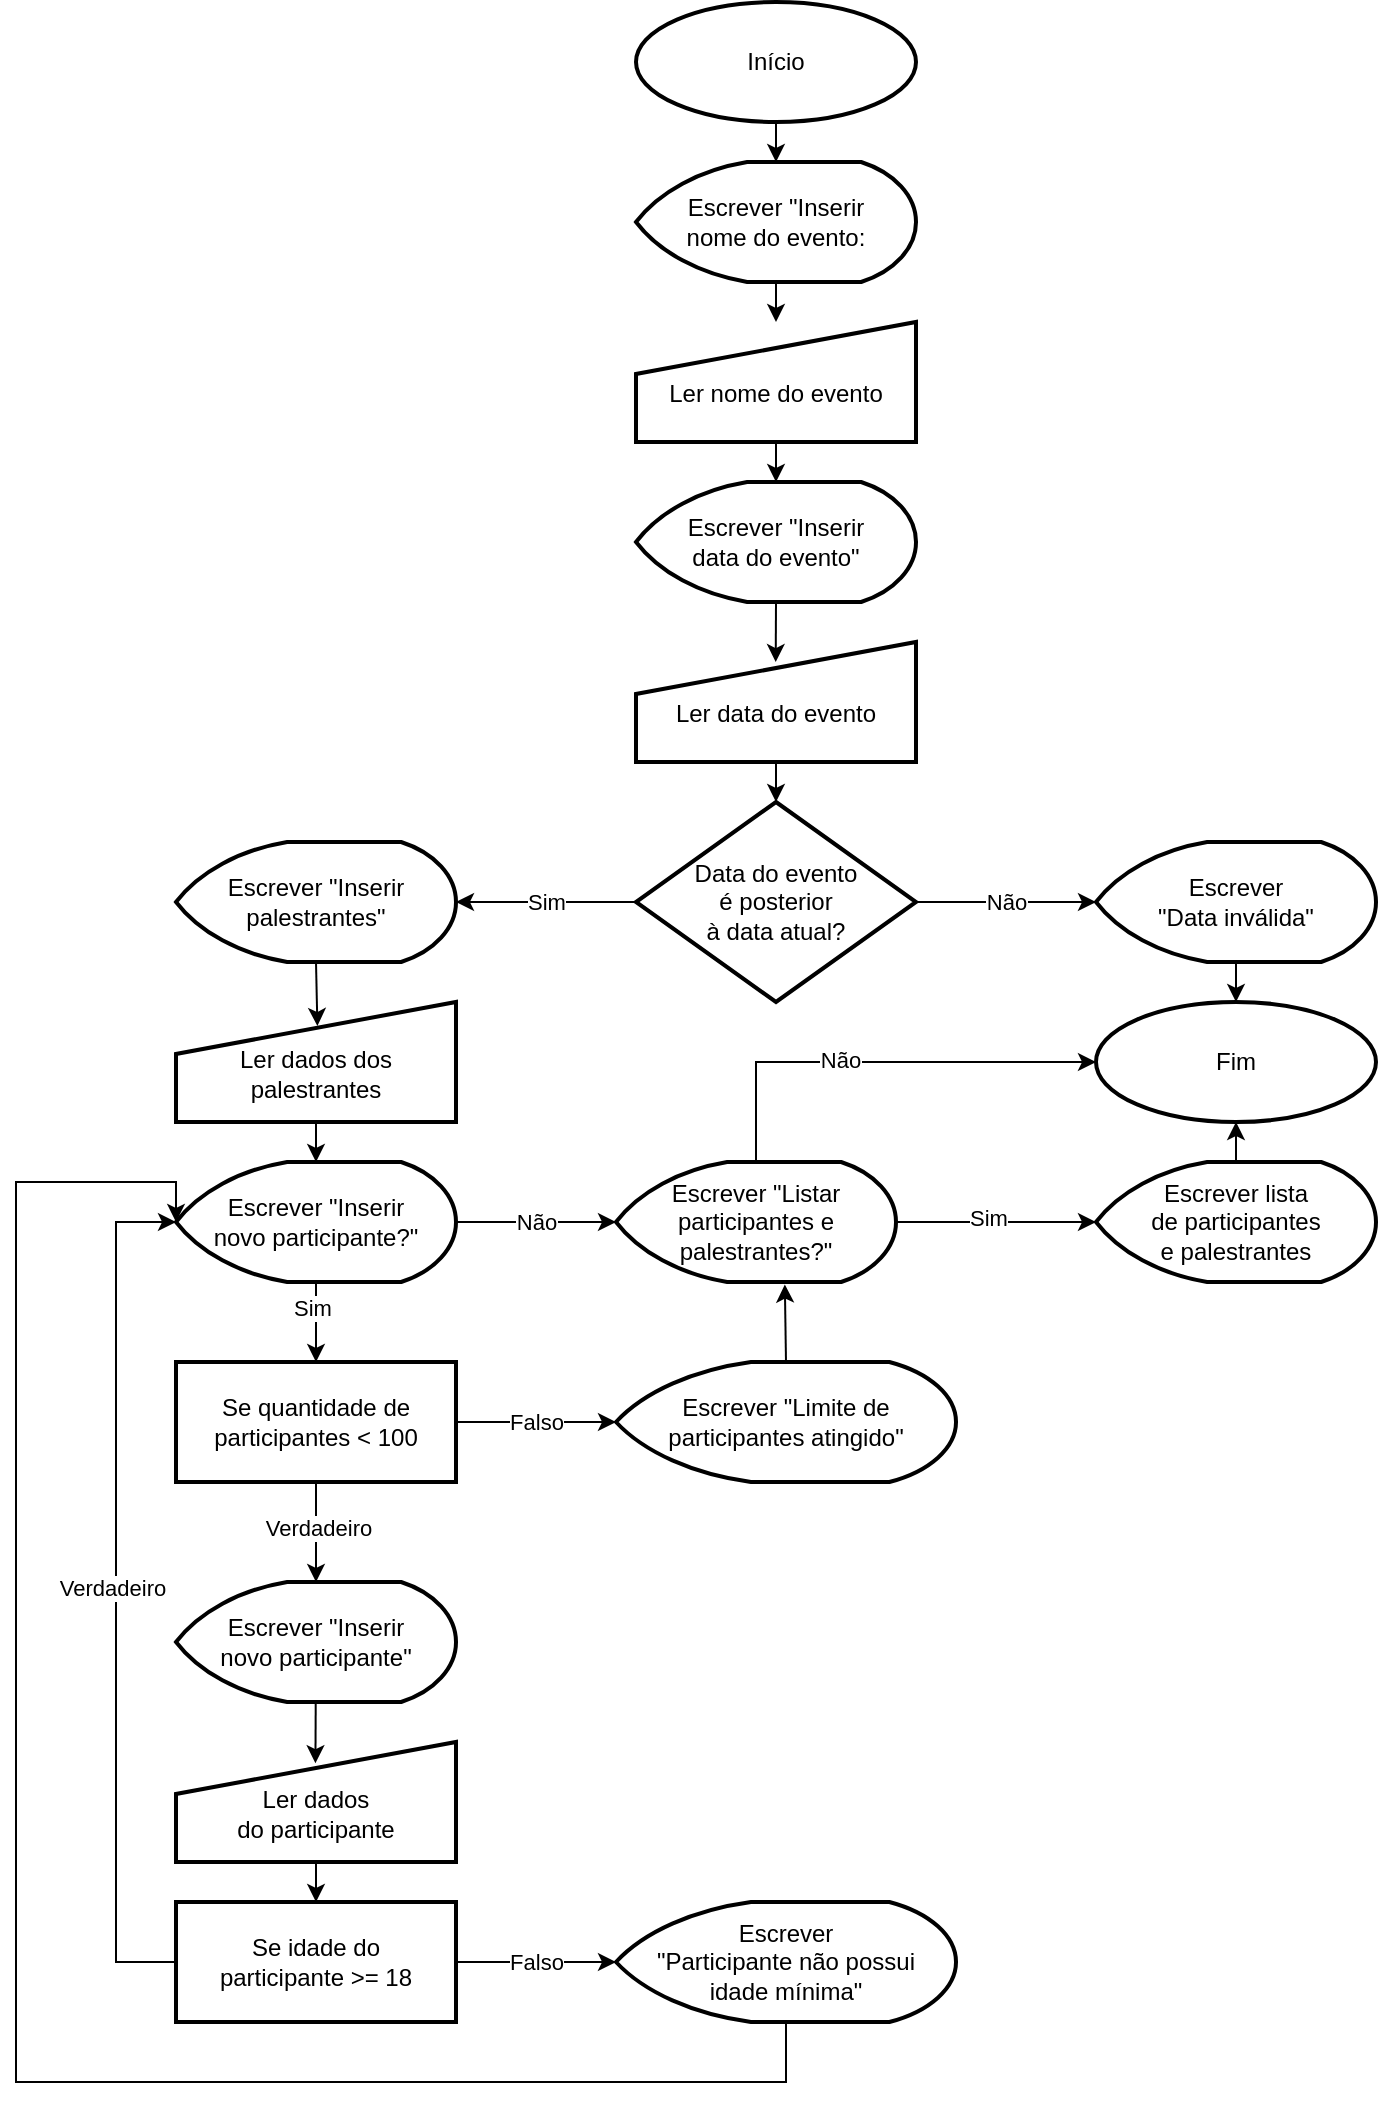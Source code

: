 <mxfile version="16.4.5" type="github">
  <diagram id="74KgRoFU-ngaeJmfLSAI" name="Page-1">
    <mxGraphModel dx="646" dy="398" grid="1" gridSize="10" guides="1" tooltips="1" connect="1" arrows="1" fold="1" page="1" pageScale="1" pageWidth="827" pageHeight="1169" math="0" shadow="0">
      <root>
        <mxCell id="0" />
        <mxCell id="1" parent="0" />
        <mxCell id="CjXiYFgF1T9gvqFzBede-7" style="edgeStyle=none;rounded=0;orthogonalLoop=1;jettySize=auto;html=1;exitX=0.5;exitY=1;exitDx=0;exitDy=0;exitPerimeter=0;" edge="1" parent="1" source="v5wCSLvTBctfzUMArcy5-4" target="CjXiYFgF1T9gvqFzBede-2">
          <mxGeometry relative="1" as="geometry" />
        </mxCell>
        <mxCell id="v5wCSLvTBctfzUMArcy5-4" value="Início" style="strokeWidth=2;html=1;shape=mxgraph.flowchart.start_1;whiteSpace=wrap;rounded=0;shadow=0;glass=0;sketch=0;" parent="1" vertex="1">
          <mxGeometry x="330" y="40" width="140" height="60" as="geometry" />
        </mxCell>
        <mxCell id="CjXiYFgF1T9gvqFzBede-8" style="edgeStyle=none;rounded=0;orthogonalLoop=1;jettySize=auto;html=1;exitX=0.5;exitY=1;exitDx=0;exitDy=0;exitPerimeter=0;" edge="1" parent="1" source="CjXiYFgF1T9gvqFzBede-2" target="CjXiYFgF1T9gvqFzBede-3">
          <mxGeometry relative="1" as="geometry" />
        </mxCell>
        <mxCell id="CjXiYFgF1T9gvqFzBede-2" value="Escrever &quot;Inserir nome do evento:" style="strokeWidth=2;html=1;shape=mxgraph.flowchart.display;whiteSpace=wrap;rounded=0;shadow=0;glass=0;sketch=0;spacing=11;" vertex="1" parent="1">
          <mxGeometry x="330" y="120" width="140" height="60" as="geometry" />
        </mxCell>
        <mxCell id="CjXiYFgF1T9gvqFzBede-9" style="edgeStyle=none;rounded=0;orthogonalLoop=1;jettySize=auto;html=1;exitX=0.5;exitY=1;exitDx=0;exitDy=0;" edge="1" parent="1" source="CjXiYFgF1T9gvqFzBede-3" target="CjXiYFgF1T9gvqFzBede-4">
          <mxGeometry relative="1" as="geometry" />
        </mxCell>
        <mxCell id="CjXiYFgF1T9gvqFzBede-3" value="Ler nome do evento" style="html=1;strokeWidth=2;shape=manualInput;whiteSpace=wrap;rounded=0;size=26;arcSize=11;shadow=0;glass=0;sketch=0;verticalAlign=middle;spacing=11;spacingTop=12;" vertex="1" parent="1">
          <mxGeometry x="330" y="200" width="140" height="60" as="geometry" />
        </mxCell>
        <mxCell id="CjXiYFgF1T9gvqFzBede-21" style="edgeStyle=none;rounded=0;orthogonalLoop=1;jettySize=auto;html=1;exitX=0.5;exitY=1;exitDx=0;exitDy=0;exitPerimeter=0;entryX=0.499;entryY=0.167;entryDx=0;entryDy=0;entryPerimeter=0;" edge="1" parent="1" source="CjXiYFgF1T9gvqFzBede-4" target="CjXiYFgF1T9gvqFzBede-5">
          <mxGeometry relative="1" as="geometry" />
        </mxCell>
        <mxCell id="CjXiYFgF1T9gvqFzBede-4" value="Escrever &quot;Inserir&lt;br&gt;data do evento&quot;" style="strokeWidth=2;html=1;shape=mxgraph.flowchart.display;whiteSpace=wrap;rounded=0;shadow=0;glass=0;sketch=0;spacing=11;" vertex="1" parent="1">
          <mxGeometry x="330" y="280" width="140" height="60" as="geometry" />
        </mxCell>
        <mxCell id="CjXiYFgF1T9gvqFzBede-11" style="edgeStyle=none;rounded=0;orthogonalLoop=1;jettySize=auto;html=1;exitX=0.5;exitY=1;exitDx=0;exitDy=0;" edge="1" parent="1" source="CjXiYFgF1T9gvqFzBede-5" target="CjXiYFgF1T9gvqFzBede-6">
          <mxGeometry relative="1" as="geometry" />
        </mxCell>
        <mxCell id="CjXiYFgF1T9gvqFzBede-5" value="Ler data&amp;nbsp;do evento" style="html=1;strokeWidth=2;shape=manualInput;whiteSpace=wrap;rounded=0;size=26;arcSize=11;shadow=0;glass=0;sketch=0;verticalAlign=middle;spacing=11;spacingTop=12;" vertex="1" parent="1">
          <mxGeometry x="330" y="360" width="140" height="60" as="geometry" />
        </mxCell>
        <mxCell id="CjXiYFgF1T9gvqFzBede-13" value="Não" style="edgeStyle=none;rounded=0;orthogonalLoop=1;jettySize=auto;html=1;exitX=1;exitY=0.5;exitDx=0;exitDy=0;exitPerimeter=0;entryX=0;entryY=0.5;entryDx=0;entryDy=0;entryPerimeter=0;" edge="1" parent="1" source="CjXiYFgF1T9gvqFzBede-6" target="CjXiYFgF1T9gvqFzBede-12">
          <mxGeometry relative="1" as="geometry" />
        </mxCell>
        <mxCell id="CjXiYFgF1T9gvqFzBede-17" value="Sim" style="edgeStyle=none;rounded=0;orthogonalLoop=1;jettySize=auto;html=1;exitX=0;exitY=0.5;exitDx=0;exitDy=0;exitPerimeter=0;entryX=1;entryY=0.5;entryDx=0;entryDy=0;entryPerimeter=0;" edge="1" parent="1" source="CjXiYFgF1T9gvqFzBede-6" target="CjXiYFgF1T9gvqFzBede-16">
          <mxGeometry relative="1" as="geometry" />
        </mxCell>
        <mxCell id="CjXiYFgF1T9gvqFzBede-6" value="Data do evento&lt;br&gt;é posterior&lt;br&gt;à data atual?" style="strokeWidth=2;html=1;shape=mxgraph.flowchart.decision;whiteSpace=wrap;rounded=0;shadow=0;glass=0;sketch=0;" vertex="1" parent="1">
          <mxGeometry x="330" y="440" width="140" height="100" as="geometry" />
        </mxCell>
        <mxCell id="CjXiYFgF1T9gvqFzBede-15" style="edgeStyle=none;rounded=0;orthogonalLoop=1;jettySize=auto;html=1;exitX=0.5;exitY=1;exitDx=0;exitDy=0;exitPerimeter=0;entryX=0.5;entryY=0;entryDx=0;entryDy=0;entryPerimeter=0;" edge="1" parent="1" source="CjXiYFgF1T9gvqFzBede-12" target="CjXiYFgF1T9gvqFzBede-14">
          <mxGeometry relative="1" as="geometry" />
        </mxCell>
        <mxCell id="CjXiYFgF1T9gvqFzBede-12" value="Escrever&lt;br&gt;&quot;Data&amp;nbsp;inválida&quot;" style="strokeWidth=2;html=1;shape=mxgraph.flowchart.display;whiteSpace=wrap;rounded=0;shadow=0;glass=0;sketch=0;spacing=11;" vertex="1" parent="1">
          <mxGeometry x="560" y="460" width="140" height="60" as="geometry" />
        </mxCell>
        <mxCell id="CjXiYFgF1T9gvqFzBede-14" value="Fim" style="strokeWidth=2;html=1;shape=mxgraph.flowchart.start_1;whiteSpace=wrap;rounded=0;shadow=0;glass=0;sketch=0;" vertex="1" parent="1">
          <mxGeometry x="560" y="540" width="140" height="60" as="geometry" />
        </mxCell>
        <mxCell id="CjXiYFgF1T9gvqFzBede-20" style="edgeStyle=none;rounded=0;orthogonalLoop=1;jettySize=auto;html=1;exitX=0.5;exitY=1;exitDx=0;exitDy=0;exitPerimeter=0;entryX=0.505;entryY=0.2;entryDx=0;entryDy=0;entryPerimeter=0;" edge="1" parent="1" source="CjXiYFgF1T9gvqFzBede-16" target="CjXiYFgF1T9gvqFzBede-18">
          <mxGeometry relative="1" as="geometry" />
        </mxCell>
        <mxCell id="CjXiYFgF1T9gvqFzBede-16" value="Escrever &quot;Inserir palestrantes&quot;" style="strokeWidth=2;html=1;shape=mxgraph.flowchart.display;whiteSpace=wrap;rounded=0;shadow=0;glass=0;sketch=0;spacing=11;" vertex="1" parent="1">
          <mxGeometry x="100" y="460" width="140" height="60" as="geometry" />
        </mxCell>
        <mxCell id="CjXiYFgF1T9gvqFzBede-23" style="edgeStyle=none;rounded=0;orthogonalLoop=1;jettySize=auto;html=1;exitX=0.5;exitY=1;exitDx=0;exitDy=0;entryX=0.5;entryY=0;entryDx=0;entryDy=0;entryPerimeter=0;" edge="1" parent="1" source="CjXiYFgF1T9gvqFzBede-18" target="CjXiYFgF1T9gvqFzBede-22">
          <mxGeometry relative="1" as="geometry" />
        </mxCell>
        <mxCell id="CjXiYFgF1T9gvqFzBede-18" value="Ler dados dos palestrantes" style="html=1;strokeWidth=2;shape=manualInput;whiteSpace=wrap;rounded=0;size=26;arcSize=11;shadow=0;glass=0;sketch=0;verticalAlign=middle;spacing=11;spacingTop=12;" vertex="1" parent="1">
          <mxGeometry x="100" y="540" width="140" height="60" as="geometry" />
        </mxCell>
        <mxCell id="CjXiYFgF1T9gvqFzBede-25" style="edgeStyle=none;rounded=0;orthogonalLoop=1;jettySize=auto;html=1;exitX=0.5;exitY=1;exitDx=0;exitDy=0;exitPerimeter=0;entryX=0.5;entryY=0;entryDx=0;entryDy=0;" edge="1" parent="1" source="CjXiYFgF1T9gvqFzBede-22" target="CjXiYFgF1T9gvqFzBede-24">
          <mxGeometry relative="1" as="geometry" />
        </mxCell>
        <mxCell id="CjXiYFgF1T9gvqFzBede-26" value="Sim" style="edgeLabel;html=1;align=center;verticalAlign=middle;resizable=0;points=[];" vertex="1" connectable="0" parent="CjXiYFgF1T9gvqFzBede-25">
          <mxGeometry x="-0.358" y="-2" relative="1" as="geometry">
            <mxPoint as="offset" />
          </mxGeometry>
        </mxCell>
        <mxCell id="CjXiYFgF1T9gvqFzBede-43" value="Não" style="edgeStyle=none;rounded=0;orthogonalLoop=1;jettySize=auto;html=1;exitX=1;exitY=0.5;exitDx=0;exitDy=0;exitPerimeter=0;entryX=0;entryY=0.5;entryDx=0;entryDy=0;entryPerimeter=0;" edge="1" parent="1" source="CjXiYFgF1T9gvqFzBede-22" target="CjXiYFgF1T9gvqFzBede-42">
          <mxGeometry relative="1" as="geometry" />
        </mxCell>
        <mxCell id="CjXiYFgF1T9gvqFzBede-22" value="Escrever &quot;Inserir&lt;br&gt;novo participante?&quot;" style="strokeWidth=2;html=1;shape=mxgraph.flowchart.display;whiteSpace=wrap;rounded=0;shadow=0;glass=0;sketch=0;spacing=11;" vertex="1" parent="1">
          <mxGeometry x="100" y="620" width="140" height="60" as="geometry" />
        </mxCell>
        <mxCell id="CjXiYFgF1T9gvqFzBede-32" style="edgeStyle=none;rounded=0;orthogonalLoop=1;jettySize=auto;html=1;exitX=0.5;exitY=1;exitDx=0;exitDy=0;entryX=0.5;entryY=0;entryDx=0;entryDy=0;entryPerimeter=0;" edge="1" parent="1" source="CjXiYFgF1T9gvqFzBede-24" target="CjXiYFgF1T9gvqFzBede-27">
          <mxGeometry relative="1" as="geometry" />
        </mxCell>
        <mxCell id="CjXiYFgF1T9gvqFzBede-33" value="Verdadeiro" style="edgeLabel;html=1;align=center;verticalAlign=middle;resizable=0;points=[];" vertex="1" connectable="0" parent="CjXiYFgF1T9gvqFzBede-32">
          <mxGeometry x="-0.103" y="1" relative="1" as="geometry">
            <mxPoint as="offset" />
          </mxGeometry>
        </mxCell>
        <mxCell id="CjXiYFgF1T9gvqFzBede-45" value="Falso" style="edgeStyle=none;rounded=0;orthogonalLoop=1;jettySize=auto;html=1;exitX=1;exitY=0.5;exitDx=0;exitDy=0;entryX=0;entryY=0.5;entryDx=0;entryDy=0;entryPerimeter=0;" edge="1" parent="1" source="CjXiYFgF1T9gvqFzBede-24" target="CjXiYFgF1T9gvqFzBede-44">
          <mxGeometry relative="1" as="geometry" />
        </mxCell>
        <mxCell id="CjXiYFgF1T9gvqFzBede-24" value="Se quantidade de participantes &amp;lt; 100" style="rounded=0;whiteSpace=wrap;html=1;strokeWidth=2;" vertex="1" parent="1">
          <mxGeometry x="100" y="720" width="140" height="60" as="geometry" />
        </mxCell>
        <mxCell id="CjXiYFgF1T9gvqFzBede-29" value="" style="edgeStyle=none;rounded=0;orthogonalLoop=1;jettySize=auto;html=1;entryX=0.498;entryY=0.177;entryDx=0;entryDy=0;entryPerimeter=0;" edge="1" parent="1" source="CjXiYFgF1T9gvqFzBede-27" target="CjXiYFgF1T9gvqFzBede-30">
          <mxGeometry relative="1" as="geometry">
            <mxPoint x="170" y="880" as="targetPoint" />
          </mxGeometry>
        </mxCell>
        <mxCell id="CjXiYFgF1T9gvqFzBede-27" value="Escrever &quot;Inserir&lt;br&gt;novo participante&quot;" style="strokeWidth=2;html=1;shape=mxgraph.flowchart.display;whiteSpace=wrap;rounded=0;shadow=0;glass=0;sketch=0;spacing=11;" vertex="1" parent="1">
          <mxGeometry x="100" y="830" width="140" height="60" as="geometry" />
        </mxCell>
        <mxCell id="CjXiYFgF1T9gvqFzBede-36" style="edgeStyle=none;rounded=0;orthogonalLoop=1;jettySize=auto;html=1;exitX=0.5;exitY=1;exitDx=0;exitDy=0;entryX=0.5;entryY=0;entryDx=0;entryDy=0;" edge="1" parent="1" source="CjXiYFgF1T9gvqFzBede-30" target="CjXiYFgF1T9gvqFzBede-35">
          <mxGeometry relative="1" as="geometry" />
        </mxCell>
        <mxCell id="CjXiYFgF1T9gvqFzBede-30" value="Ler dados&lt;br&gt;do participante" style="html=1;strokeWidth=2;shape=manualInput;whiteSpace=wrap;rounded=0;size=26;arcSize=11;shadow=0;glass=0;sketch=0;verticalAlign=middle;spacing=11;spacingTop=12;" vertex="1" parent="1">
          <mxGeometry x="100" y="910" width="140" height="60" as="geometry" />
        </mxCell>
        <mxCell id="CjXiYFgF1T9gvqFzBede-38" style="edgeStyle=none;rounded=0;orthogonalLoop=1;jettySize=auto;html=1;exitX=0;exitY=0.5;exitDx=0;exitDy=0;entryX=0;entryY=0.5;entryDx=0;entryDy=0;entryPerimeter=0;" edge="1" parent="1" source="CjXiYFgF1T9gvqFzBede-35" target="CjXiYFgF1T9gvqFzBede-22">
          <mxGeometry relative="1" as="geometry">
            <mxPoint x="60" y="790" as="targetPoint" />
            <Array as="points">
              <mxPoint x="70" y="1020" />
              <mxPoint x="70" y="650" />
            </Array>
          </mxGeometry>
        </mxCell>
        <mxCell id="CjXiYFgF1T9gvqFzBede-39" value="Verdadeiro" style="edgeLabel;html=1;align=center;verticalAlign=middle;resizable=0;points=[];" vertex="1" connectable="0" parent="CjXiYFgF1T9gvqFzBede-38">
          <mxGeometry x="0.01" y="2" relative="1" as="geometry">
            <mxPoint as="offset" />
          </mxGeometry>
        </mxCell>
        <mxCell id="CjXiYFgF1T9gvqFzBede-41" value="Falso" style="edgeStyle=none;rounded=0;orthogonalLoop=1;jettySize=auto;html=1;exitX=1;exitY=0.5;exitDx=0;exitDy=0;entryX=0;entryY=0.5;entryDx=0;entryDy=0;entryPerimeter=0;" edge="1" parent="1" source="CjXiYFgF1T9gvqFzBede-35" target="CjXiYFgF1T9gvqFzBede-40">
          <mxGeometry relative="1" as="geometry" />
        </mxCell>
        <mxCell id="CjXiYFgF1T9gvqFzBede-35" value="Se idade do&lt;br&gt;participante &amp;gt;= 18" style="rounded=0;whiteSpace=wrap;html=1;strokeWidth=2;" vertex="1" parent="1">
          <mxGeometry x="100" y="990" width="140" height="60" as="geometry" />
        </mxCell>
        <mxCell id="CjXiYFgF1T9gvqFzBede-54" style="edgeStyle=none;rounded=0;orthogonalLoop=1;jettySize=auto;html=1;exitX=0.5;exitY=1;exitDx=0;exitDy=0;exitPerimeter=0;entryX=0;entryY=0.5;entryDx=0;entryDy=0;entryPerimeter=0;" edge="1" parent="1" source="CjXiYFgF1T9gvqFzBede-40" target="CjXiYFgF1T9gvqFzBede-22">
          <mxGeometry relative="1" as="geometry">
            <mxPoint x="90" y="700" as="targetPoint" />
            <Array as="points">
              <mxPoint x="405" y="1080" />
              <mxPoint x="20" y="1080" />
              <mxPoint x="20" y="630" />
              <mxPoint x="100" y="630" />
            </Array>
          </mxGeometry>
        </mxCell>
        <mxCell id="CjXiYFgF1T9gvqFzBede-40" value="Escrever&lt;br&gt;&quot;Participante não possui&lt;br&gt;idade mínima&quot;" style="strokeWidth=2;html=1;shape=mxgraph.flowchart.display;whiteSpace=wrap;rounded=0;shadow=0;glass=0;sketch=0;spacing=11;" vertex="1" parent="1">
          <mxGeometry x="320" y="990" width="170" height="60" as="geometry" />
        </mxCell>
        <mxCell id="CjXiYFgF1T9gvqFzBede-49" style="edgeStyle=none;rounded=0;orthogonalLoop=1;jettySize=auto;html=1;exitX=1;exitY=0.5;exitDx=0;exitDy=0;exitPerimeter=0;entryX=0;entryY=0.5;entryDx=0;entryDy=0;entryPerimeter=0;" edge="1" parent="1" source="CjXiYFgF1T9gvqFzBede-42" target="CjXiYFgF1T9gvqFzBede-48">
          <mxGeometry relative="1" as="geometry" />
        </mxCell>
        <mxCell id="CjXiYFgF1T9gvqFzBede-50" value="Sim" style="edgeLabel;html=1;align=center;verticalAlign=middle;resizable=0;points=[];" vertex="1" connectable="0" parent="CjXiYFgF1T9gvqFzBede-49">
          <mxGeometry x="-0.094" y="2" relative="1" as="geometry">
            <mxPoint as="offset" />
          </mxGeometry>
        </mxCell>
        <mxCell id="CjXiYFgF1T9gvqFzBede-51" style="edgeStyle=none;rounded=0;orthogonalLoop=1;jettySize=auto;html=1;exitX=0.5;exitY=0;exitDx=0;exitDy=0;exitPerimeter=0;entryX=0;entryY=0.5;entryDx=0;entryDy=0;entryPerimeter=0;" edge="1" parent="1" source="CjXiYFgF1T9gvqFzBede-42" target="CjXiYFgF1T9gvqFzBede-14">
          <mxGeometry relative="1" as="geometry">
            <Array as="points">
              <mxPoint x="390" y="570" />
            </Array>
          </mxGeometry>
        </mxCell>
        <mxCell id="CjXiYFgF1T9gvqFzBede-52" value="Não" style="edgeLabel;html=1;align=center;verticalAlign=middle;resizable=0;points=[];" vertex="1" connectable="0" parent="CjXiYFgF1T9gvqFzBede-51">
          <mxGeometry x="-0.168" y="1" relative="1" as="geometry">
            <mxPoint as="offset" />
          </mxGeometry>
        </mxCell>
        <mxCell id="CjXiYFgF1T9gvqFzBede-42" value="Escrever &quot;Listar participantes e&lt;br&gt;palestrantes?&quot;" style="strokeWidth=2;html=1;shape=mxgraph.flowchart.display;whiteSpace=wrap;rounded=0;shadow=0;glass=0;sketch=0;spacing=11;" vertex="1" parent="1">
          <mxGeometry x="320" y="620" width="140" height="60" as="geometry" />
        </mxCell>
        <mxCell id="CjXiYFgF1T9gvqFzBede-47" style="edgeStyle=none;rounded=0;orthogonalLoop=1;jettySize=auto;html=1;exitX=0.5;exitY=0;exitDx=0;exitDy=0;exitPerimeter=0;entryX=0.603;entryY=1.021;entryDx=0;entryDy=0;entryPerimeter=0;" edge="1" parent="1" source="CjXiYFgF1T9gvqFzBede-44" target="CjXiYFgF1T9gvqFzBede-42">
          <mxGeometry relative="1" as="geometry" />
        </mxCell>
        <mxCell id="CjXiYFgF1T9gvqFzBede-44" value="Escrever&amp;nbsp;&quot;Limite de&lt;br&gt;participantes atingido&quot;" style="strokeWidth=2;html=1;shape=mxgraph.flowchart.display;whiteSpace=wrap;rounded=0;shadow=0;glass=0;sketch=0;spacing=11;" vertex="1" parent="1">
          <mxGeometry x="320" y="720" width="170" height="60" as="geometry" />
        </mxCell>
        <mxCell id="CjXiYFgF1T9gvqFzBede-53" style="edgeStyle=none;rounded=0;orthogonalLoop=1;jettySize=auto;html=1;exitX=0.5;exitY=0;exitDx=0;exitDy=0;exitPerimeter=0;entryX=0.5;entryY=1;entryDx=0;entryDy=0;entryPerimeter=0;" edge="1" parent="1" source="CjXiYFgF1T9gvqFzBede-48" target="CjXiYFgF1T9gvqFzBede-14">
          <mxGeometry relative="1" as="geometry" />
        </mxCell>
        <mxCell id="CjXiYFgF1T9gvqFzBede-48" value="Escrever lista&lt;br&gt;de participantes&lt;br&gt;e palestrantes" style="strokeWidth=2;html=1;shape=mxgraph.flowchart.display;whiteSpace=wrap;rounded=0;shadow=0;glass=0;sketch=0;spacing=11;" vertex="1" parent="1">
          <mxGeometry x="560" y="620" width="140" height="60" as="geometry" />
        </mxCell>
      </root>
    </mxGraphModel>
  </diagram>
</mxfile>
